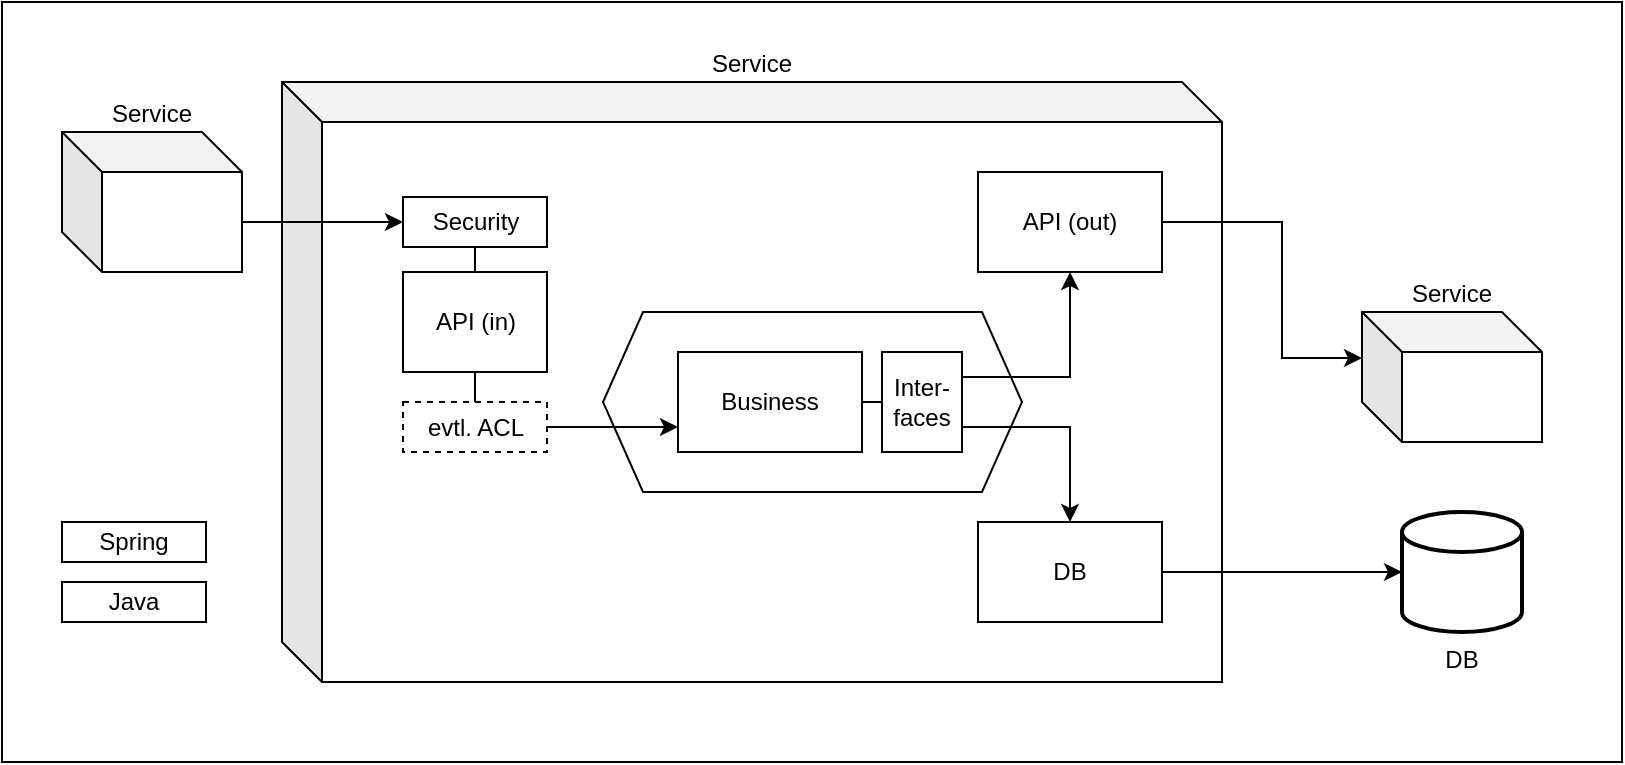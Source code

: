 <mxfile version="27.0.9">
  <diagram name="Seite-1" id="NrbdtOU8l5xmAe7ymhUr">
    <mxGraphModel dx="1410" dy="-395" grid="1" gridSize="10" guides="1" tooltips="1" connect="1" arrows="1" fold="1" page="1" pageScale="1" pageWidth="827" pageHeight="1169" math="0" shadow="0">
      <root>
        <mxCell id="0" />
        <mxCell id="1" parent="0" />
        <mxCell id="yyMdStUEMTOf8_kPWBQJ-1" value="" style="rounded=0;whiteSpace=wrap;html=1;" vertex="1" parent="1">
          <mxGeometry y="1420" width="810" height="380" as="geometry" />
        </mxCell>
        <mxCell id="7fS5oWLQzM0IxhjuAHD0-46" value="Service" style="shape=cube;whiteSpace=wrap;html=1;boundedLbl=1;backgroundOutline=1;darkOpacity=0.05;darkOpacity2=0.1;labelPosition=center;verticalLabelPosition=top;align=center;verticalAlign=bottom;" parent="1" vertex="1">
          <mxGeometry x="140" y="1460" width="470" height="300" as="geometry" />
        </mxCell>
        <mxCell id="7fS5oWLQzM0IxhjuAHD0-76" value="" style="shape=hexagon;perimeter=hexagonPerimeter2;whiteSpace=wrap;html=1;fixedSize=1;" parent="1" vertex="1">
          <mxGeometry x="300.5" y="1575" width="209.5" height="90" as="geometry" />
        </mxCell>
        <mxCell id="xvrhfz1lwZkFJ9HOuA8B-21" style="edgeStyle=orthogonalEdgeStyle;rounded=0;orthogonalLoop=1;jettySize=auto;html=1;exitX=0.5;exitY=1;exitDx=0;exitDy=0;entryX=0.5;entryY=0;entryDx=0;entryDy=0;endArrow=none;startFill=0;" parent="1" source="7fS5oWLQzM0IxhjuAHD0-54" target="xvrhfz1lwZkFJ9HOuA8B-15" edge="1">
          <mxGeometry relative="1" as="geometry" />
        </mxCell>
        <mxCell id="7fS5oWLQzM0IxhjuAHD0-54" value="API (in)" style="rounded=0;whiteSpace=wrap;html=1;labelPosition=center;verticalLabelPosition=middle;align=center;verticalAlign=middle;strokeColor=light-dark(#000000,#FF8000);" parent="1" vertex="1">
          <mxGeometry x="200.5" y="1555" width="72" height="50" as="geometry" />
        </mxCell>
        <mxCell id="7fS5oWLQzM0IxhjuAHD0-56" value="API (out)" style="rounded=0;whiteSpace=wrap;html=1;labelPosition=center;verticalLabelPosition=middle;align=center;verticalAlign=middle;strokeColor=light-dark(#000000,#FF8000);" parent="1" vertex="1">
          <mxGeometry x="488" y="1505" width="92" height="50" as="geometry" />
        </mxCell>
        <mxCell id="xvrhfz1lwZkFJ9HOuA8B-13" style="edgeStyle=orthogonalEdgeStyle;rounded=0;orthogonalLoop=1;jettySize=auto;html=1;exitX=1;exitY=0.5;exitDx=0;exitDy=0;entryX=0;entryY=0.5;entryDx=0;entryDy=0;endArrow=none;startFill=0;" parent="1" source="7fS5oWLQzM0IxhjuAHD0-57" target="xvrhfz1lwZkFJ9HOuA8B-10" edge="1">
          <mxGeometry relative="1" as="geometry" />
        </mxCell>
        <mxCell id="7fS5oWLQzM0IxhjuAHD0-57" value="Business" style="rounded=0;whiteSpace=wrap;html=1;labelPosition=center;verticalLabelPosition=middle;align=center;verticalAlign=middle;strokeColor=light-dark(#000000,#009900);" parent="1" vertex="1">
          <mxGeometry x="338" y="1595" width="92" height="50" as="geometry" />
        </mxCell>
        <mxCell id="7fS5oWLQzM0IxhjuAHD0-80" value="DB" style="rounded=0;whiteSpace=wrap;html=1;labelPosition=center;verticalLabelPosition=middle;align=center;verticalAlign=middle;strokeColor=light-dark(#000000,#FF8000);" parent="1" vertex="1">
          <mxGeometry x="488" y="1680" width="92" height="50" as="geometry" />
        </mxCell>
        <mxCell id="xvrhfz1lwZkFJ9HOuA8B-3" value="Service" style="shape=cube;whiteSpace=wrap;html=1;boundedLbl=1;backgroundOutline=1;darkOpacity=0.05;darkOpacity2=0.1;labelPosition=center;verticalLabelPosition=top;align=center;verticalAlign=bottom;" parent="1" vertex="1">
          <mxGeometry x="680" y="1575" width="90" height="65" as="geometry" />
        </mxCell>
        <mxCell id="xvrhfz1lwZkFJ9HOuA8B-5" value="DB" style="strokeWidth=2;html=1;shape=mxgraph.flowchart.database;whiteSpace=wrap;labelPosition=center;verticalLabelPosition=bottom;align=center;verticalAlign=top;" parent="1" vertex="1">
          <mxGeometry x="700" y="1675" width="60" height="60" as="geometry" />
        </mxCell>
        <mxCell id="xvrhfz1lwZkFJ9HOuA8B-6" style="edgeStyle=orthogonalEdgeStyle;rounded=0;orthogonalLoop=1;jettySize=auto;html=1;exitX=1;exitY=0.5;exitDx=0;exitDy=0;entryX=0;entryY=0.5;entryDx=0;entryDy=0;entryPerimeter=0;" parent="1" source="7fS5oWLQzM0IxhjuAHD0-80" target="xvrhfz1lwZkFJ9HOuA8B-5" edge="1">
          <mxGeometry relative="1" as="geometry" />
        </mxCell>
        <mxCell id="xvrhfz1lwZkFJ9HOuA8B-7" style="edgeStyle=orthogonalEdgeStyle;rounded=0;orthogonalLoop=1;jettySize=auto;html=1;exitX=1;exitY=0.5;exitDx=0;exitDy=0;entryX=0;entryY=0;entryDx=0;entryDy=22.5;entryPerimeter=0;" parent="1" source="7fS5oWLQzM0IxhjuAHD0-56" target="xvrhfz1lwZkFJ9HOuA8B-3" edge="1">
          <mxGeometry relative="1" as="geometry">
            <Array as="points">
              <mxPoint x="640" y="1530" />
              <mxPoint x="640" y="1598" />
              <mxPoint x="680" y="1598" />
            </Array>
          </mxGeometry>
        </mxCell>
        <mxCell id="xvrhfz1lwZkFJ9HOuA8B-29" style="edgeStyle=orthogonalEdgeStyle;rounded=0;orthogonalLoop=1;jettySize=auto;html=1;exitX=0;exitY=0;exitDx=90;exitDy=45;exitPerimeter=0;entryX=0;entryY=0.5;entryDx=0;entryDy=0;" parent="1" source="xvrhfz1lwZkFJ9HOuA8B-8" target="xvrhfz1lwZkFJ9HOuA8B-16" edge="1">
          <mxGeometry relative="1" as="geometry" />
        </mxCell>
        <mxCell id="xvrhfz1lwZkFJ9HOuA8B-8" value="Service" style="shape=cube;whiteSpace=wrap;html=1;boundedLbl=1;backgroundOutline=1;darkOpacity=0.05;darkOpacity2=0.1;labelPosition=center;verticalLabelPosition=top;align=center;verticalAlign=bottom;" parent="1" vertex="1">
          <mxGeometry x="30" y="1485" width="90" height="70" as="geometry" />
        </mxCell>
        <mxCell id="xvrhfz1lwZkFJ9HOuA8B-11" style="edgeStyle=orthogonalEdgeStyle;rounded=0;orthogonalLoop=1;jettySize=auto;html=1;exitX=1;exitY=0.25;exitDx=0;exitDy=0;entryX=0.5;entryY=1;entryDx=0;entryDy=0;" parent="1" source="xvrhfz1lwZkFJ9HOuA8B-10" target="7fS5oWLQzM0IxhjuAHD0-56" edge="1">
          <mxGeometry relative="1" as="geometry" />
        </mxCell>
        <mxCell id="xvrhfz1lwZkFJ9HOuA8B-12" style="edgeStyle=orthogonalEdgeStyle;rounded=0;orthogonalLoop=1;jettySize=auto;html=1;exitX=1;exitY=0.75;exitDx=0;exitDy=0;entryX=0.5;entryY=0;entryDx=0;entryDy=0;" parent="1" source="xvrhfz1lwZkFJ9HOuA8B-10" target="7fS5oWLQzM0IxhjuAHD0-80" edge="1">
          <mxGeometry relative="1" as="geometry" />
        </mxCell>
        <mxCell id="xvrhfz1lwZkFJ9HOuA8B-10" value="Inter-&lt;div&gt;faces&lt;/div&gt;" style="rounded=0;whiteSpace=wrap;html=1;labelPosition=center;verticalLabelPosition=middle;align=center;verticalAlign=middle;strokeColor=light-dark(#000000,#009900);" parent="1" vertex="1">
          <mxGeometry x="440" y="1595" width="40" height="50" as="geometry" />
        </mxCell>
        <mxCell id="xvrhfz1lwZkFJ9HOuA8B-28" style="edgeStyle=orthogonalEdgeStyle;rounded=0;orthogonalLoop=1;jettySize=auto;html=1;exitX=1;exitY=0.5;exitDx=0;exitDy=0;entryX=0;entryY=0.75;entryDx=0;entryDy=0;" parent="1" source="xvrhfz1lwZkFJ9HOuA8B-15" target="7fS5oWLQzM0IxhjuAHD0-57" edge="1">
          <mxGeometry relative="1" as="geometry" />
        </mxCell>
        <mxCell id="xvrhfz1lwZkFJ9HOuA8B-15" value="evtl. ACL" style="rounded=0;whiteSpace=wrap;html=1;labelPosition=center;verticalLabelPosition=middle;align=center;verticalAlign=middle;strokeColor=light-dark(#000000,#FF8000);dashed=1;" parent="1" vertex="1">
          <mxGeometry x="200.5" y="1620" width="72" height="25" as="geometry" />
        </mxCell>
        <mxCell id="xvrhfz1lwZkFJ9HOuA8B-30" style="edgeStyle=orthogonalEdgeStyle;rounded=0;orthogonalLoop=1;jettySize=auto;html=1;exitX=0.5;exitY=1;exitDx=0;exitDy=0;entryX=0.5;entryY=0;entryDx=0;entryDy=0;endArrow=none;startFill=0;" parent="1" source="xvrhfz1lwZkFJ9HOuA8B-16" target="7fS5oWLQzM0IxhjuAHD0-54" edge="1">
          <mxGeometry relative="1" as="geometry" />
        </mxCell>
        <mxCell id="xvrhfz1lwZkFJ9HOuA8B-16" value="Security" style="rounded=0;whiteSpace=wrap;html=1;labelPosition=center;verticalLabelPosition=middle;align=center;verticalAlign=middle;strokeColor=light-dark(#000000,#FF8000);" parent="1" vertex="1">
          <mxGeometry x="200.5" y="1517.5" width="72" height="25" as="geometry" />
        </mxCell>
        <mxCell id="xvrhfz1lwZkFJ9HOuA8B-31" value="Spring" style="rounded=0;whiteSpace=wrap;html=1;labelPosition=center;verticalLabelPosition=middle;align=center;verticalAlign=middle;strokeColor=light-dark(#000000,#FF8000);" parent="1" vertex="1">
          <mxGeometry x="30" y="1680" width="72" height="20" as="geometry" />
        </mxCell>
        <mxCell id="xvrhfz1lwZkFJ9HOuA8B-32" value="Java" style="rounded=0;whiteSpace=wrap;html=1;labelPosition=center;verticalLabelPosition=middle;align=center;verticalAlign=middle;strokeColor=light-dark(#000000,#009900);" parent="1" vertex="1">
          <mxGeometry x="30" y="1710" width="72" height="20" as="geometry" />
        </mxCell>
      </root>
    </mxGraphModel>
  </diagram>
</mxfile>
